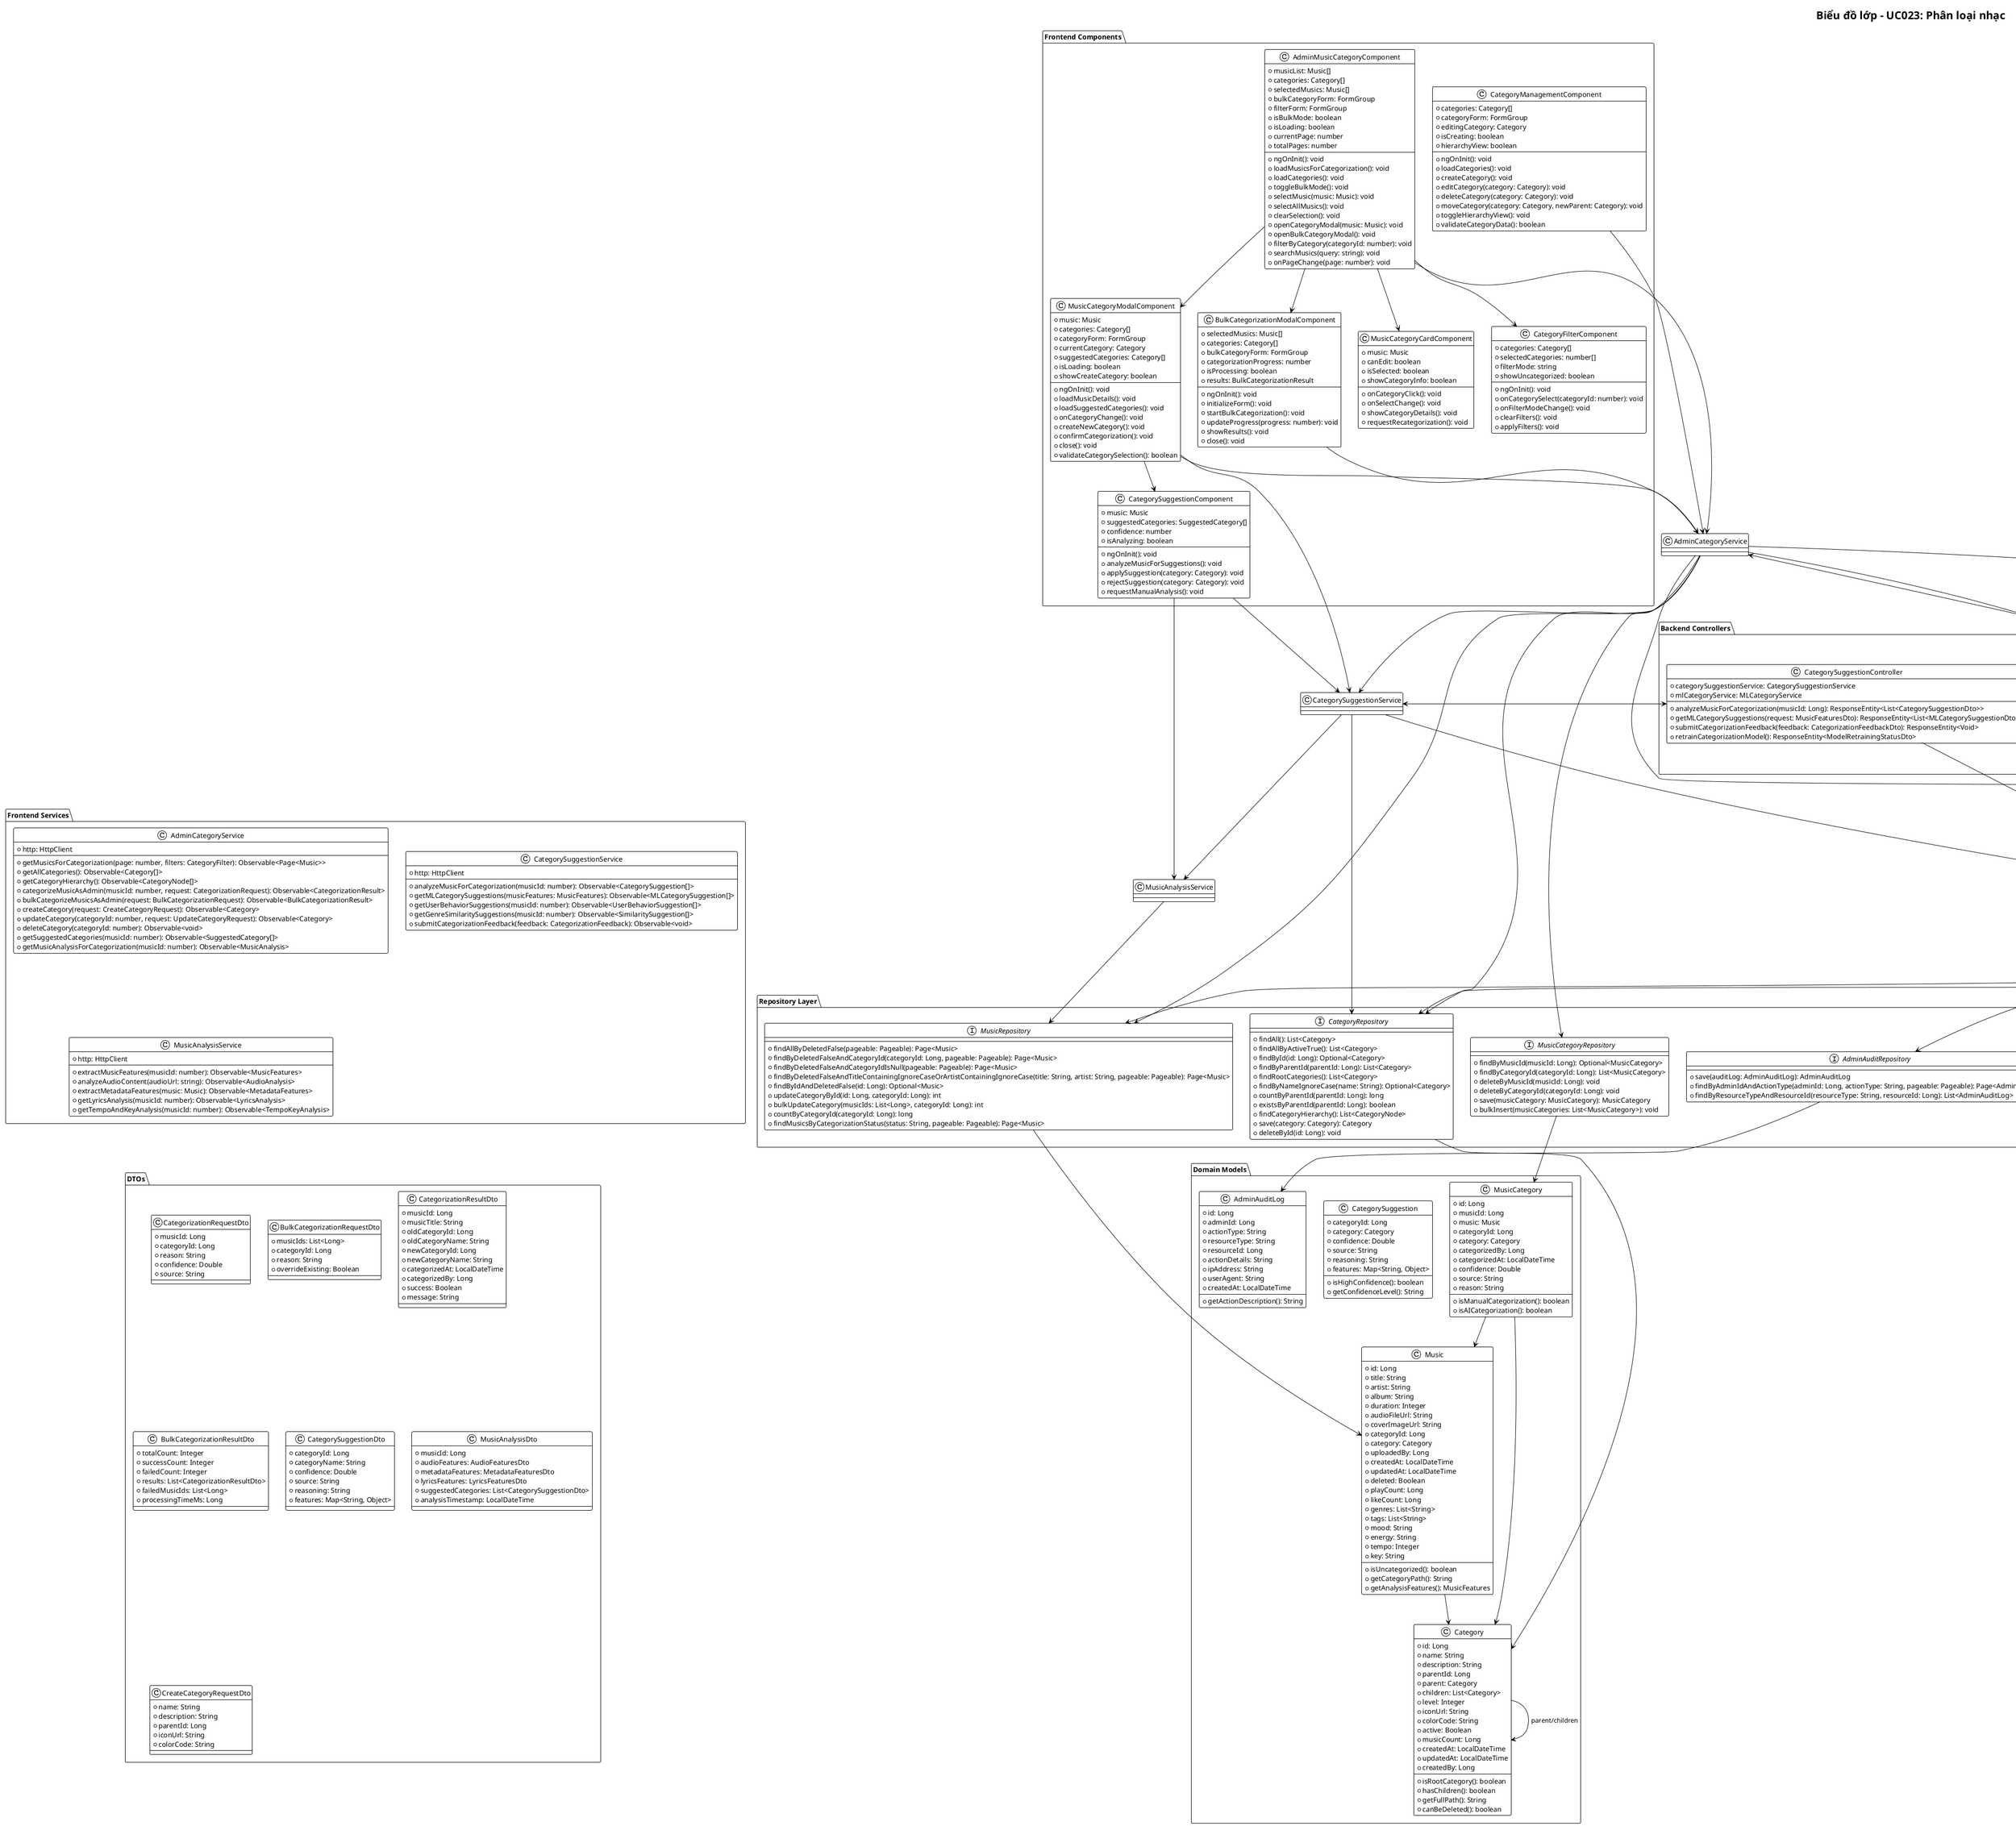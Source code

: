 @startuml UC023-Class-Diagram-Phan-Loai-Nhac
!theme plain

title Biểu đồ lớp - UC023: Phân loại nhạc

package "Frontend Components" {
    class AdminMusicCategoryComponent {
        +musicList: Music[]
        +categories: Category[]
        +selectedMusics: Music[]
        +bulkCategoryForm: FormGroup
        +filterForm: FormGroup
        +isBulkMode: boolean
        +isLoading: boolean
        +currentPage: number
        +totalPages: number
        --
        +ngOnInit(): void
        +loadMusicsForCategorization(): void
        +loadCategories(): void
        +toggleBulkMode(): void
        +selectMusic(music: Music): void
        +selectAllMusics(): void
        +clearSelection(): void
        +openCategoryModal(music: Music): void
        +openBulkCategoryModal(): void
        +filterByCategory(categoryId: number): void
        +searchMusics(query: string): void
        +onPageChange(page: number): void
    }

    class MusicCategoryModalComponent {
        +music: Music
        +categories: Category[]
        +categoryForm: FormGroup
        +currentCategory: Category
        +suggestedCategories: Category[]
        +isLoading: boolean
        +showCreateCategory: boolean
        --
        +ngOnInit(): void
        +loadMusicDetails(): void
        +loadSuggestedCategories(): void
        +onCategoryChange(): void
        +createNewCategory(): void
        +confirmCategorization(): void
        +close(): void
        +validateCategorySelection(): boolean
    }

    class BulkCategorizationModalComponent {
        +selectedMusics: Music[]
        +categories: Category[]
        +bulkCategoryForm: FormGroup
        +categorizationProgress: number
        +isProcessing: boolean
        +results: BulkCategorizationResult
        --
        +ngOnInit(): void
        +initializeForm(): void
        +startBulkCategorization(): void
        +updateProgress(progress: number): void
        +showResults(): void
        +close(): void
    }

    class CategorySuggestionComponent {
        +music: Music
        +suggestedCategories: SuggestedCategory[]
        +confidence: number
        +isAnalyzing: boolean
        --
        +ngOnInit(): void
        +analyzeMusicForSuggestions(): void
        +applySuggestion(category: Category): void
        +rejectSuggestion(category: Category): void
        +requestManualAnalysis(): void
    }

    class CategoryManagementComponent {
        +categories: Category[]
        +categoryForm: FormGroup
        +editingCategory: Category
        +isCreating: boolean
        +hierarchyView: boolean
        --
        +ngOnInit(): void
        +loadCategories(): void
        +createCategory(): void
        +editCategory(category: Category): void
        +deleteCategory(category: Category): void
        +moveCategory(category: Category, newParent: Category): void
        +toggleHierarchyView(): void
        +validateCategoryData(): boolean
    }

    class MusicCategoryCardComponent {
        +music: Music
        +canEdit: boolean
        +isSelected: boolean
        +showCategoryInfo: boolean
        --
        +onCategoryClick(): void
        +onSelectChange(): void
        +showCategoryDetails(): void
        +requestRecategorization(): void
    }

    class CategoryFilterComponent {
        +categories: Category[]
        +selectedCategories: number[]
        +filterMode: string
        +showUncategorized: boolean
        --
        +ngOnInit(): void
        +onCategorySelect(categoryId: number): void
        +onFilterModeChange(): void
        +clearFilters(): void
        +applyFilters(): void
    }
}

package "Frontend Services" {
    class AdminCategoryService {
        +http: HttpClient
        --
        +getMusicsForCategorization(page: number, filters: CategoryFilter): Observable<Page<Music>>
        +getAllCategories(): Observable<Category[]>
        +getCategoryHierarchy(): Observable<CategoryNode[]>
        +categorizeMusicAsAdmin(musicId: number, request: CategorizationRequest): Observable<CategorizationResult>
        +bulkCategorizeMusicsAsAdmin(request: BulkCategorizationRequest): Observable<BulkCategorizationResult>
        +createCategory(request: CreateCategoryRequest): Observable<Category>
        +updateCategory(categoryId: number, request: UpdateCategoryRequest): Observable<Category>
        +deleteCategory(categoryId: number): Observable<void>
        +getSuggestedCategories(musicId: number): Observable<SuggestedCategory[]>
        +getMusicAnalysisForCategorization(musicId: number): Observable<MusicAnalysis>
    }

    class CategorySuggestionService {
        +http: HttpClient
        --
        +analyzeMusicForCategorization(musicId: number): Observable<CategorySuggestion[]>
        +getMLCategorySuggestions(musicFeatures: MusicFeatures): Observable<MLCategorySuggestion[]>
        +getUserBehaviorSuggestions(musicId: number): Observable<UserBehaviorSuggestion[]>
        +getGenreSimilaritySuggestions(musicId: number): Observable<SimilaritySuggestion[]>
        +submitCategorizationFeedback(feedback: CategorizationFeedback): Observable<void>
    }

    class MusicAnalysisService {
        +http: HttpClient
        --
        +extractMusicFeatures(musicId: number): Observable<MusicFeatures>
        +analyzeAudioContent(audioUrl: string): Observable<AudioAnalysis>
        +extractMetadataFeatures(music: Music): Observable<MetadataFeatures>
        +getLyricsAnalysis(musicId: number): Observable<LyricsAnalysis>
        +getTempoAndKeyAnalysis(musicId: number): Observable<TempoKeyAnalysis>
    }
}

package "Backend Controllers" {
    class AdminCategoryController {
        +adminCategoryService: AdminCategoryService
        +categoryValidationService: CategoryValidationService
        --
        +getMusicsForCategorization(pageable: Pageable, filters: CategoryFilterDto): ResponseEntity<Page<AdminMusicDto>>
        +getAllCategories(): ResponseEntity<List<CategoryDto>>
        +categorizeMusicAsAdmin(musicId: Long, request: CategorizationRequestDto): ResponseEntity<CategorizationResultDto>
        +bulkCategorizeMusicsAsAdmin(request: BulkCategorizationRequestDto): ResponseEntity<BulkCategorizationResultDto>
        +createCategory(request: CreateCategoryRequestDto): ResponseEntity<CategoryDto>
        +updateCategory(categoryId: Long, request: UpdateCategoryRequestDto): ResponseEntity<CategoryDto>
        +deleteCategory(categoryId: Long): ResponseEntity<Void>
        +getSuggestedCategories(musicId: Long): ResponseEntity<List<SuggestedCategoryDto>>
        +getMusicAnalysisForCategorization(musicId: Long): ResponseEntity<MusicAnalysisDto>
    }

    class CategorySuggestionController {
        +categorySuggestionService: CategorySuggestionService
        +mlCategoryService: MLCategoryService
        --
        +analyzeMusicForCategorization(musicId: Long): ResponseEntity<List<CategorySuggestionDto>>
        +getMLCategorySuggestions(request: MusicFeaturesDto): ResponseEntity<List<MLCategorySuggestionDto>>
        +submitCategorizationFeedback(feedback: CategorizationFeedbackDto): ResponseEntity<Void>
        +retrainCategorizationModel(): ResponseEntity<ModelRetrainingStatusDto>
    }
}

package "Backend Services" {
    class AdminCategoryService {
        +musicRepository: MusicRepository
        +categoryRepository: CategoryRepository
        +musicCategoryRepository: MusicCategoryRepository
        +adminValidationService: AdminValidationService
        +categorySuggestionService: CategorySuggestionService
        +adminAuditService: AdminAuditService
        --
        +getMusicsForCategorization(pageable: Pageable, filters: CategoryFilterDto, adminId: Long): Page<AdminMusicDto>
        +getAllCategories(): List<CategoryDto>
        +categorizeMusicAsAdmin(musicId: Long, request: CategorizationRequestDto, adminId: Long): CategorizationResultDto
        +bulkCategorizeMusicsAsAdmin(request: BulkCategorizationRequestDto, adminId: Long): BulkCategorizationResultDto
        +createCategory(request: CreateCategoryRequestDto, adminId: Long): CategoryDto
        +updateCategory(categoryId: Long, request: UpdateCategoryRequestDto, adminId: Long): CategoryDto
        +deleteCategory(categoryId: Long, adminId: Long): void
        +validateCategorizationRequest(request: CategorizationRequestDto): void
        +buildCategorizationResult(music: Music, oldCategory: Category, newCategory: Category): CategorizationResultDto
    }

    class CategorySuggestionService {
        +musicAnalysisService: MusicAnalysisService
        +mlCategoryService: MLCategoryService
        +userBehaviorService: UserBehaviorService
        +categoryRepository: CategoryRepository
        --
        +analyzeMusicForCategorization(musicId: Long): List<CategorySuggestionDto>
        +getMLBasedSuggestions(musicId: Long): List<MLCategorySuggestionDto>
        +getUserBehaviorBasedSuggestions(musicId: Long): List<UserBehaviorSuggestionDto>
        +getMetadataBasedSuggestions(musicId: Long): List<MetadataSuggestionDto>
        +getGenreSimilaritySuggestions(musicId: Long): List<SimilaritySuggestionDto>
        +combineAndRankSuggestions(suggestions: List<CategorySuggestion>): List<CategorySuggestionDto>
        +submitCategorizationFeedback(feedback: CategorizationFeedbackDto): void
    }

    class MusicAnalysisService {
        +audioAnalysisService: AudioAnalysisService
        +metadataAnalysisService: MetadataAnalysisService
        +lyricsAnalysisService: LyricsAnalysisService
        --
        +extractMusicFeatures(musicId: Long): MusicFeaturesDto
        +analyzeAudioContent(audioUrl: String): AudioAnalysisDto
        +extractMetadataFeatures(music: Music): MetadataFeaturesDto
        +getLyricsAnalysis(musicId: Long): LyricsAnalysisDto
        +getTempoAndKeyAnalysis(musicId: Long): TempoKeyAnalysisDto
        +buildComprehensiveAnalysis(musicId: Long): MusicAnalysisDto
    }

    class MLCategoryService {
        +musicFeaturesExtractor: MusicFeaturesExtractor
        +categoryClassifier: CategoryClassifier
        +modelTrainingService: ModelTrainingService
        --
        +predictCategories(musicFeatures: MusicFeatures): List<CategoryPrediction>
        +getConfidenceScores(musicId: Long): Map<Category, Double>
        +trainModel(trainingData: List<TrainingData>): ModelTrainingResult
        +evaluateModel(): ModelEvaluationResult
        +retrainWithNewData(newData: List<CategorizationFeedback>): void
    }

    class CategoryValidationService {
        +categoryRepository: CategoryRepository
        +musicRepository: MusicRepository
        +adminValidationService: AdminValidationService
        --
        +validateCategoryExists(categoryId: Long): void
        +validateMusicExists(musicId: Long): void
        +validateAdminCanCategorizeMusic(musicId: Long, adminId: Long): void
        +validateCategoryHierarchy(parentId: Long, childId: Long): void
        +validateBulkCategorizationRequest(request: BulkCategorizationRequestDto): void
        +checkCategoryCircularReference(categoryId: Long, parentId: Long): boolean
    }

    class AdminAuditService {
        +adminAuditRepository: AdminAuditRepository
        --
        +logMusicCategorization(musicId: Long, adminId: Long, oldCategoryId: Long, newCategoryId: Long, reason: String): void
        +logBulkCategorization(musicIds: List<Long>, adminId: Long, categoryId: Long, reason: String): void
        +logCategoryCreation(categoryId: Long, adminId: Long, categoryData: CreateCategoryRequestDto): void
        +logCategoryModification(categoryId: Long, adminId: Long, changes: Map<String, Object>): void
        +logCategoryDeletion(categoryId: Long, adminId: Long, reason: String): void
    }
}

package "Repository Layer" {
    interface MusicRepository {
        +findAllByDeletedFalse(pageable: Pageable): Page<Music>
        +findByDeletedFalseAndCategoryId(categoryId: Long, pageable: Pageable): Page<Music>
        +findByDeletedFalseAndCategoryIdIsNull(pageable: Pageable): Page<Music>
        +findByDeletedFalseAndTitleContainingIgnoreCaseOrArtistContainingIgnoreCase(title: String, artist: String, pageable: Pageable): Page<Music>
        +findByIdAndDeletedFalse(id: Long): Optional<Music>
        +updateCategoryById(id: Long, categoryId: Long): int
        +bulkUpdateCategory(musicIds: List<Long>, categoryId: Long): int
        +countByCategoryId(categoryId: Long): long
        +findMusicsByCategorizationStatus(status: String, pageable: Pageable): Page<Music>
    }

    interface CategoryRepository {
        +findAll(): List<Category>
        +findAllByActiveTrue(): List<Category>
        +findById(id: Long): Optional<Category>
        +findByParentId(parentId: Long): List<Category>
        +findRootCategories(): List<Category>
        +findByNameIgnoreCase(name: String): Optional<Category>
        +countByParentId(parentId: Long): long
        +existsByParentId(parentId: Long): boolean
        +findCategoryHierarchy(): List<CategoryNode>
        +save(category: Category): Category
        +deleteById(id: Long): void
    }

    interface MusicCategoryRepository {
        +findByMusicId(musicId: Long): Optional<MusicCategory>
        +findByCategoryId(categoryId: Long): List<MusicCategory>
        +deleteByMusicId(musicId: Long): void
        +deleteByCategoryId(categoryId: Long): void
        +save(musicCategory: MusicCategory): MusicCategory
        +bulkInsert(musicCategories: List<MusicCategory>): void
    }

    interface AdminAuditRepository {
        +save(auditLog: AdminAuditLog): AdminAuditLog
        +findByAdminIdAndActionType(adminId: Long, actionType: String, pageable: Pageable): Page<AdminAuditLog>
        +findByResourceTypeAndResourceId(resourceType: String, resourceId: Long): List<AdminAuditLog>
    }
}

package "Domain Models" {
    class Music {
        +id: Long
        +title: String
        +artist: String
        +album: String
        +duration: Integer
        +audioFileUrl: String
        +coverImageUrl: String
        +categoryId: Long
        +category: Category
        +uploadedBy: Long
        +createdAt: LocalDateTime
        +updatedAt: LocalDateTime
        +deleted: Boolean
        +playCount: Long
        +likeCount: Long
        +genres: List<String>
        +tags: List<String>
        +mood: String
        +energy: String
        +tempo: Integer
        +key: String
        --
        +isUncategorized(): boolean
        +getCategoryPath(): String
        +getAnalysisFeatures(): MusicFeatures
    }

    class Category {
        +id: Long
        +name: String
        +description: String
        +parentId: Long
        +parent: Category
        +children: List<Category>
        +level: Integer
        +iconUrl: String
        +colorCode: String
        +active: Boolean
        +musicCount: Long
        +createdAt: LocalDateTime
        +updatedAt: LocalDateTime
        +createdBy: Long
        --
        +isRootCategory(): boolean
        +hasChildren(): boolean
        +getFullPath(): String
        +canBeDeleted(): boolean
    }

    class MusicCategory {
        +id: Long
        +musicId: Long
        +music: Music
        +categoryId: Long
        +category: Category
        +categorizedBy: Long
        +categorizedAt: LocalDateTime
        +confidence: Double
        +source: String
        +reason: String
        --
        +isManualCategorization(): boolean
        +isAICategorization(): boolean
    }

    class CategorySuggestion {
        +categoryId: Long
        +category: Category
        +confidence: Double
        +source: String
        +reasoning: String
        +features: Map<String, Object>
        --
        +isHighConfidence(): boolean
        +getConfidenceLevel(): String
    }

    class AdminAuditLog {
        +id: Long
        +adminId: Long
        +actionType: String
        +resourceType: String
        +resourceId: Long
        +actionDetails: String
        +ipAddress: String
        +userAgent: String
        +createdAt: LocalDateTime
        --
        +getActionDescription(): String
    }
}

package "DTOs" {
    class CategorizationRequestDto {
        +musicId: Long
        +categoryId: Long
        +reason: String
        +confidence: Double
        +source: String
    }

    class BulkCategorizationRequestDto {
        +musicIds: List<Long>
        +categoryId: Long
        +reason: String
        +overrideExisting: Boolean
    }

    class CategorizationResultDto {
        +musicId: Long
        +musicTitle: String
        +oldCategoryId: Long
        +oldCategoryName: String
        +newCategoryId: Long
        +newCategoryName: String
        +categorizedAt: LocalDateTime
        +categorizedBy: Long
        +success: Boolean
        +message: String
    }

    class BulkCategorizationResultDto {
        +totalCount: Integer
        +successCount: Integer
        +failedCount: Integer
        +results: List<CategorizationResultDto>
        +failedMusicIds: List<Long>
        +processingTimeMs: Long
    }

    class CategorySuggestionDto {
        +categoryId: Long
        +categoryName: String
        +confidence: Double
        +source: String
        +reasoning: String
        +features: Map<String, Object>
    }

    class MusicAnalysisDto {
        +musicId: Long
        +audioFeatures: AudioFeaturesDto
        +metadataFeatures: MetadataFeaturesDto
        +lyricsFeatures: LyricsFeaturesDto
        +suggestedCategories: List<CategorySuggestionDto>
        +analysisTimestamp: LocalDateTime
    }

    class CreateCategoryRequestDto {
        +name: String
        +description: String
        +parentId: Long
        +iconUrl: String
        +colorCode: String
    }
}

' Relationships
AdminMusicCategoryComponent --> MusicCategoryModalComponent
AdminMusicCategoryComponent --> BulkCategorizationModalComponent
AdminMusicCategoryComponent --> CategoryFilterComponent
AdminMusicCategoryComponent --> MusicCategoryCardComponent
AdminMusicCategoryComponent --> AdminCategoryService

MusicCategoryModalComponent --> CategorySuggestionComponent
MusicCategoryModalComponent --> AdminCategoryService
MusicCategoryModalComponent --> CategorySuggestionService

BulkCategorizationModalComponent --> AdminCategoryService

CategorySuggestionComponent --> CategorySuggestionService
CategorySuggestionComponent --> MusicAnalysisService

CategoryManagementComponent --> AdminCategoryService

AdminCategoryService --> AdminCategoryController
CategorySuggestionService --> CategorySuggestionController

AdminCategoryController --> AdminCategoryService
CategorySuggestionController --> CategorySuggestionService
CategorySuggestionController --> MLCategoryService

AdminCategoryService --> MusicRepository
AdminCategoryService --> CategoryRepository
AdminCategoryService --> MusicCategoryRepository
AdminCategoryService --> CategoryValidationService
AdminCategoryService --> CategorySuggestionService
AdminCategoryService --> AdminAuditService

CategorySuggestionService --> MusicAnalysisService
CategorySuggestionService --> MLCategoryService
CategorySuggestionService --> CategoryRepository

MusicAnalysisService --> MusicRepository

CategoryValidationService --> CategoryRepository
CategoryValidationService --> MusicRepository

AdminAuditService --> AdminAuditRepository

MusicRepository --> Music
CategoryRepository --> Category
MusicCategoryRepository --> MusicCategory
AdminAuditRepository --> AdminAuditLog

Music --> Category
MusicCategory --> Music
MusicCategory --> Category
Category --> Category : parent/children

@enduml
